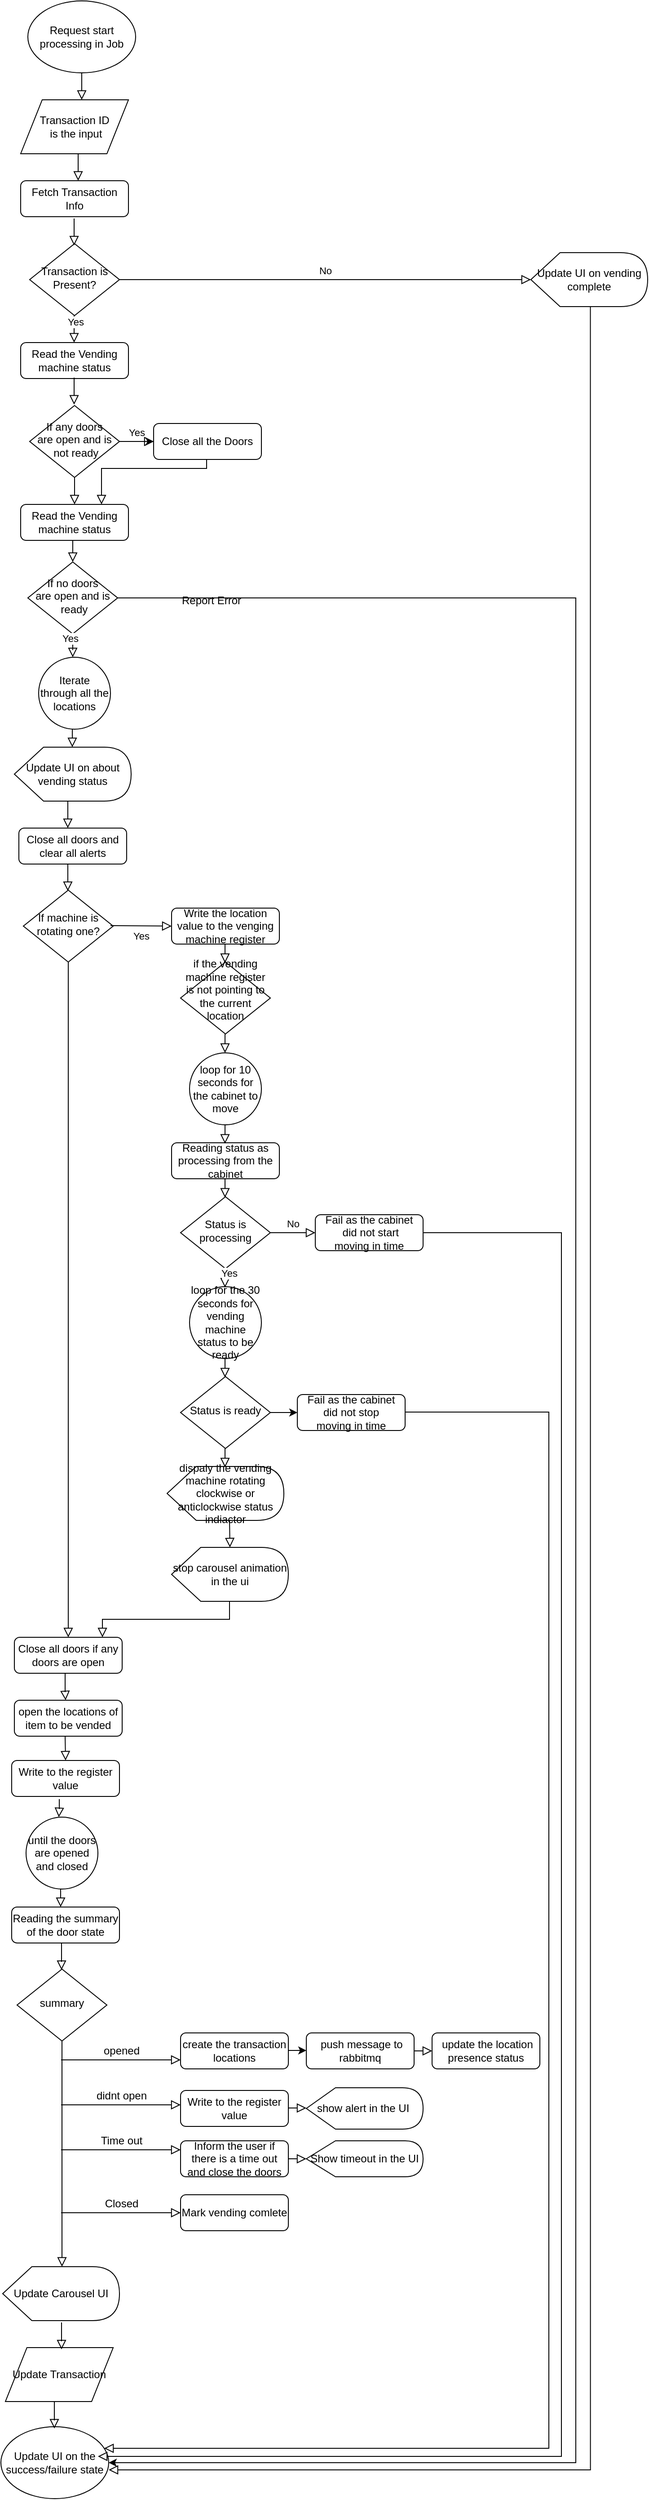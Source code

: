<mxfile version="13.0.8" type="github">
  <diagram id="C5RBs43oDa-KdzZeNtuy" name="Page-1">
    <mxGraphModel dx="1395" dy="787" grid="1" gridSize="10" guides="1" tooltips="1" connect="1" arrows="1" fold="1" page="1" pageScale="1" pageWidth="827" pageHeight="1169" math="0" shadow="0">
      <root>
        <mxCell id="WIyWlLk6GJQsqaUBKTNV-0" />
        <mxCell id="WIyWlLk6GJQsqaUBKTNV-1" parent="WIyWlLk6GJQsqaUBKTNV-0" />
        <mxCell id="WIyWlLk6GJQsqaUBKTNV-2" value="" style="rounded=0;html=1;jettySize=auto;orthogonalLoop=1;fontSize=11;endArrow=block;endFill=0;endSize=8;strokeWidth=1;shadow=0;labelBackgroundColor=none;edgeStyle=orthogonalEdgeStyle;exitX=0.5;exitY=1;exitDx=0;exitDy=0;" parent="WIyWlLk6GJQsqaUBKTNV-1" source="cNULXydj7wnu0Ac0nQnT-0" edge="1">
          <mxGeometry relative="1" as="geometry">
            <mxPoint x="390" y="130" as="targetPoint" />
          </mxGeometry>
        </mxCell>
        <mxCell id="WIyWlLk6GJQsqaUBKTNV-3" value="Fetch Transaction Info" style="rounded=1;whiteSpace=wrap;html=1;fontSize=12;glass=0;strokeWidth=1;shadow=0;" parent="WIyWlLk6GJQsqaUBKTNV-1" vertex="1">
          <mxGeometry x="322" y="220" width="120" height="40" as="geometry" />
        </mxCell>
        <mxCell id="WIyWlLk6GJQsqaUBKTNV-5" value="No" style="edgeStyle=orthogonalEdgeStyle;rounded=0;html=1;jettySize=auto;orthogonalLoop=1;fontSize=11;endArrow=block;endFill=0;endSize=8;strokeWidth=1;shadow=0;labelBackgroundColor=none;entryX=0;entryY=0.5;entryDx=0;entryDy=0;entryPerimeter=0;" parent="WIyWlLk6GJQsqaUBKTNV-1" source="WIyWlLk6GJQsqaUBKTNV-6" target="cNULXydj7wnu0Ac0nQnT-15" edge="1">
          <mxGeometry y="10" relative="1" as="geometry">
            <mxPoint as="offset" />
            <mxPoint x="520" y="330" as="targetPoint" />
          </mxGeometry>
        </mxCell>
        <mxCell id="WIyWlLk6GJQsqaUBKTNV-6" value="Transaction is Present?" style="rhombus;whiteSpace=wrap;html=1;shadow=0;fontFamily=Helvetica;fontSize=12;align=center;strokeWidth=1;spacing=6;spacingTop=-4;" parent="WIyWlLk6GJQsqaUBKTNV-1" vertex="1">
          <mxGeometry x="332" y="290" width="100" height="80" as="geometry" />
        </mxCell>
        <mxCell id="WIyWlLk6GJQsqaUBKTNV-12" value="Read the Vending machine status" style="rounded=1;whiteSpace=wrap;html=1;fontSize=12;glass=0;strokeWidth=1;shadow=0;" parent="WIyWlLk6GJQsqaUBKTNV-1" vertex="1">
          <mxGeometry x="322" y="400" width="120" height="40" as="geometry" />
        </mxCell>
        <mxCell id="cNULXydj7wnu0Ac0nQnT-0" value="Request start processing in Job" style="ellipse;whiteSpace=wrap;html=1;" vertex="1" parent="WIyWlLk6GJQsqaUBKTNV-1">
          <mxGeometry x="330" y="20" width="120" height="80" as="geometry" />
        </mxCell>
        <mxCell id="cNULXydj7wnu0Ac0nQnT-1" value="Transaction ID&lt;br&gt;&amp;nbsp;is the input" style="shape=parallelogram;perimeter=parallelogramPerimeter;whiteSpace=wrap;html=1;" vertex="1" parent="WIyWlLk6GJQsqaUBKTNV-1">
          <mxGeometry x="322" y="130" width="120" height="60" as="geometry" />
        </mxCell>
        <mxCell id="cNULXydj7wnu0Ac0nQnT-3" value="" style="rounded=0;html=1;jettySize=auto;orthogonalLoop=1;fontSize=11;endArrow=block;endFill=0;endSize=8;strokeWidth=1;shadow=0;labelBackgroundColor=none;edgeStyle=orthogonalEdgeStyle;exitX=0.5;exitY=1;exitDx=0;exitDy=0;" edge="1" parent="WIyWlLk6GJQsqaUBKTNV-1">
          <mxGeometry relative="1" as="geometry">
            <mxPoint x="376" y="190" as="sourcePoint" />
            <mxPoint x="386" y="220" as="targetPoint" />
            <Array as="points">
              <mxPoint x="386" y="190" />
            </Array>
          </mxGeometry>
        </mxCell>
        <mxCell id="cNULXydj7wnu0Ac0nQnT-11" value="" style="rounded=0;html=1;jettySize=auto;orthogonalLoop=1;fontSize=11;endArrow=block;endFill=0;endSize=8;strokeWidth=1;shadow=0;labelBackgroundColor=none;edgeStyle=orthogonalEdgeStyle;entryX=0.75;entryY=0;entryDx=0;entryDy=0;" edge="1" parent="WIyWlLk6GJQsqaUBKTNV-1" target="cNULXydj7wnu0Ac0nQnT-26">
          <mxGeometry x="0.333" y="20" relative="1" as="geometry">
            <mxPoint as="offset" />
            <mxPoint x="529" y="530" as="sourcePoint" />
            <mxPoint x="529.41" y="590" as="targetPoint" />
            <Array as="points">
              <mxPoint x="529" y="540" />
              <mxPoint x="412" y="540" />
            </Array>
          </mxGeometry>
        </mxCell>
        <mxCell id="cNULXydj7wnu0Ac0nQnT-13" value="" style="rounded=0;html=1;jettySize=auto;orthogonalLoop=1;fontSize=11;endArrow=block;endFill=0;endSize=8;strokeWidth=1;shadow=0;labelBackgroundColor=none;edgeStyle=orthogonalEdgeStyle;exitX=0.5;exitY=1;exitDx=0;exitDy=0;" edge="1" parent="WIyWlLk6GJQsqaUBKTNV-1">
          <mxGeometry relative="1" as="geometry">
            <mxPoint x="381.5" y="370" as="sourcePoint" />
            <mxPoint x="381.5" y="400" as="targetPoint" />
          </mxGeometry>
        </mxCell>
        <mxCell id="cNULXydj7wnu0Ac0nQnT-24" value="Yes" style="edgeLabel;html=1;align=center;verticalAlign=middle;resizable=0;points=[];" vertex="1" connectable="0" parent="cNULXydj7wnu0Ac0nQnT-13">
          <mxGeometry x="-0.533" y="1" relative="1" as="geometry">
            <mxPoint as="offset" />
          </mxGeometry>
        </mxCell>
        <mxCell id="cNULXydj7wnu0Ac0nQnT-14" value="" style="rounded=0;html=1;jettySize=auto;orthogonalLoop=1;fontSize=11;endArrow=block;endFill=0;endSize=8;strokeWidth=1;shadow=0;labelBackgroundColor=none;edgeStyle=orthogonalEdgeStyle;exitX=0.5;exitY=1;exitDx=0;exitDy=0;" edge="1" parent="WIyWlLk6GJQsqaUBKTNV-1">
          <mxGeometry relative="1" as="geometry">
            <mxPoint x="381.5" y="262" as="sourcePoint" />
            <mxPoint x="381.5" y="292" as="targetPoint" />
          </mxGeometry>
        </mxCell>
        <mxCell id="cNULXydj7wnu0Ac0nQnT-15" value="Update UI on vending complete" style="shape=display;whiteSpace=wrap;html=1;" vertex="1" parent="WIyWlLk6GJQsqaUBKTNV-1">
          <mxGeometry x="890" y="300" width="130" height="60" as="geometry" />
        </mxCell>
        <mxCell id="cNULXydj7wnu0Ac0nQnT-19" value="" style="rounded=0;html=1;jettySize=auto;orthogonalLoop=1;fontSize=11;endArrow=block;endFill=0;endSize=8;strokeWidth=1;shadow=0;labelBackgroundColor=none;edgeStyle=orthogonalEdgeStyle;exitX=0.5;exitY=1;exitDx=0;exitDy=0;" edge="1" parent="WIyWlLk6GJQsqaUBKTNV-1">
          <mxGeometry relative="1" as="geometry">
            <mxPoint x="381.5" y="439" as="sourcePoint" />
            <mxPoint x="381.5" y="469" as="targetPoint" />
          </mxGeometry>
        </mxCell>
        <mxCell id="cNULXydj7wnu0Ac0nQnT-143" value="" style="edgeStyle=orthogonalEdgeStyle;rounded=0;orthogonalLoop=1;jettySize=auto;html=1;" edge="1" parent="WIyWlLk6GJQsqaUBKTNV-1" source="cNULXydj7wnu0Ac0nQnT-20" target="cNULXydj7wnu0Ac0nQnT-21">
          <mxGeometry relative="1" as="geometry" />
        </mxCell>
        <mxCell id="cNULXydj7wnu0Ac0nQnT-20" value="If any doors &lt;br&gt;are open and is&lt;br&gt;&amp;nbsp;not ready" style="rhombus;whiteSpace=wrap;html=1;shadow=0;fontFamily=Helvetica;fontSize=12;align=center;strokeWidth=1;spacing=6;spacingTop=-4;" vertex="1" parent="WIyWlLk6GJQsqaUBKTNV-1">
          <mxGeometry x="332" y="470" width="100" height="80" as="geometry" />
        </mxCell>
        <mxCell id="cNULXydj7wnu0Ac0nQnT-21" value="Close all the Doors" style="rounded=1;whiteSpace=wrap;html=1;fontSize=12;glass=0;strokeWidth=1;shadow=0;" vertex="1" parent="WIyWlLk6GJQsqaUBKTNV-1">
          <mxGeometry x="470" y="490" width="120" height="40" as="geometry" />
        </mxCell>
        <mxCell id="cNULXydj7wnu0Ac0nQnT-25" value="Yes" style="edgeStyle=orthogonalEdgeStyle;rounded=0;html=1;jettySize=auto;orthogonalLoop=1;fontSize=11;endArrow=block;endFill=0;endSize=8;strokeWidth=1;shadow=0;labelBackgroundColor=none;entryX=0;entryY=0.5;entryDx=0;entryDy=0;exitX=1;exitY=0.5;exitDx=0;exitDy=0;" edge="1" parent="WIyWlLk6GJQsqaUBKTNV-1" source="cNULXydj7wnu0Ac0nQnT-20" target="cNULXydj7wnu0Ac0nQnT-21">
          <mxGeometry y="10" relative="1" as="geometry">
            <mxPoint as="offset" />
            <mxPoint x="442" y="340" as="sourcePoint" />
            <mxPoint x="680" y="340" as="targetPoint" />
          </mxGeometry>
        </mxCell>
        <mxCell id="cNULXydj7wnu0Ac0nQnT-26" value="Read the Vending machine status" style="rounded=1;whiteSpace=wrap;html=1;fontSize=12;glass=0;strokeWidth=1;shadow=0;" vertex="1" parent="WIyWlLk6GJQsqaUBKTNV-1">
          <mxGeometry x="322" y="580" width="120" height="40" as="geometry" />
        </mxCell>
        <mxCell id="cNULXydj7wnu0Ac0nQnT-29" value="" style="rounded=0;html=1;jettySize=auto;orthogonalLoop=1;fontSize=11;endArrow=block;endFill=0;endSize=8;strokeWidth=1;shadow=0;labelBackgroundColor=none;edgeStyle=orthogonalEdgeStyle;exitX=0.5;exitY=1;exitDx=0;exitDy=0;entryX=0.5;entryY=0;entryDx=0;entryDy=0;" edge="1" parent="WIyWlLk6GJQsqaUBKTNV-1" source="cNULXydj7wnu0Ac0nQnT-20" target="cNULXydj7wnu0Ac0nQnT-26">
          <mxGeometry relative="1" as="geometry">
            <mxPoint x="391.5" y="451" as="sourcePoint" />
            <mxPoint x="391.5" y="481" as="targetPoint" />
          </mxGeometry>
        </mxCell>
        <mxCell id="cNULXydj7wnu0Ac0nQnT-30" value="If no doors &lt;br&gt;are open and is&lt;br&gt;&amp;nbsp;ready" style="rhombus;whiteSpace=wrap;html=1;shadow=0;fontFamily=Helvetica;fontSize=12;align=center;strokeWidth=1;spacing=6;spacingTop=-4;" vertex="1" parent="WIyWlLk6GJQsqaUBKTNV-1">
          <mxGeometry x="330" y="644" width="100" height="80" as="geometry" />
        </mxCell>
        <mxCell id="cNULXydj7wnu0Ac0nQnT-31" value="" style="rounded=0;html=1;jettySize=auto;orthogonalLoop=1;fontSize=11;endArrow=block;endFill=0;endSize=8;strokeWidth=1;shadow=0;labelBackgroundColor=none;edgeStyle=orthogonalEdgeStyle;exitX=0.5;exitY=1;exitDx=0;exitDy=0;entryX=0.5;entryY=0;entryDx=0;entryDy=0;" edge="1" parent="WIyWlLk6GJQsqaUBKTNV-1" source="cNULXydj7wnu0Ac0nQnT-26" target="cNULXydj7wnu0Ac0nQnT-30">
          <mxGeometry relative="1" as="geometry">
            <mxPoint x="392" y="560" as="sourcePoint" />
            <mxPoint x="392" y="590" as="targetPoint" />
          </mxGeometry>
        </mxCell>
        <mxCell id="cNULXydj7wnu0Ac0nQnT-33" value="Iterate through all the locations" style="ellipse;whiteSpace=wrap;html=1;aspect=fixed;" vertex="1" parent="WIyWlLk6GJQsqaUBKTNV-1">
          <mxGeometry x="342" y="750" width="80" height="80" as="geometry" />
        </mxCell>
        <mxCell id="cNULXydj7wnu0Ac0nQnT-34" value="Close all doors and clear all alerts" style="rounded=1;whiteSpace=wrap;html=1;fontSize=12;glass=0;strokeWidth=1;shadow=0;" vertex="1" parent="WIyWlLk6GJQsqaUBKTNV-1">
          <mxGeometry x="320" y="940" width="120" height="40" as="geometry" />
        </mxCell>
        <mxCell id="cNULXydj7wnu0Ac0nQnT-35" value="Update UI on about vending status" style="shape=display;whiteSpace=wrap;html=1;" vertex="1" parent="WIyWlLk6GJQsqaUBKTNV-1">
          <mxGeometry x="315" y="850" width="130" height="60" as="geometry" />
        </mxCell>
        <mxCell id="cNULXydj7wnu0Ac0nQnT-38" value="If machine is rotating one?" style="rhombus;whiteSpace=wrap;html=1;shadow=0;fontFamily=Helvetica;fontSize=12;align=center;strokeWidth=1;spacing=6;spacingTop=-4;" vertex="1" parent="WIyWlLk6GJQsqaUBKTNV-1">
          <mxGeometry x="325" y="1009" width="100" height="80" as="geometry" />
        </mxCell>
        <mxCell id="cNULXydj7wnu0Ac0nQnT-42" value="Write the location value to the venging machine register" style="rounded=1;whiteSpace=wrap;html=1;fontSize=12;glass=0;strokeWidth=1;shadow=0;" vertex="1" parent="WIyWlLk6GJQsqaUBKTNV-1">
          <mxGeometry x="490" y="1029" width="120" height="40" as="geometry" />
        </mxCell>
        <mxCell id="cNULXydj7wnu0Ac0nQnT-43" value="&lt;div&gt;if the vending machine register is not pointing to the current location&lt;/div&gt;&lt;div&gt;&lt;br&gt;&lt;/div&gt;" style="rhombus;whiteSpace=wrap;html=1;shadow=0;fontFamily=Helvetica;fontSize=12;align=center;strokeWidth=1;spacing=6;spacingTop=-4;" vertex="1" parent="WIyWlLk6GJQsqaUBKTNV-1">
          <mxGeometry x="500" y="1089" width="100" height="80" as="geometry" />
        </mxCell>
        <mxCell id="cNULXydj7wnu0Ac0nQnT-44" value="Reading status as processing from the cabinet" style="rounded=1;whiteSpace=wrap;html=1;fontSize=12;glass=0;strokeWidth=1;shadow=0;" vertex="1" parent="WIyWlLk6GJQsqaUBKTNV-1">
          <mxGeometry x="490" y="1290" width="120" height="40" as="geometry" />
        </mxCell>
        <mxCell id="cNULXydj7wnu0Ac0nQnT-45" value="loop for 10 seconds for the cabinet to move" style="ellipse;whiteSpace=wrap;html=1;aspect=fixed;" vertex="1" parent="WIyWlLk6GJQsqaUBKTNV-1">
          <mxGeometry x="510" y="1190" width="80" height="80" as="geometry" />
        </mxCell>
        <mxCell id="cNULXydj7wnu0Ac0nQnT-46" value="&lt;div&gt;Status is processing&lt;/div&gt;" style="rhombus;whiteSpace=wrap;html=1;shadow=0;fontFamily=Helvetica;fontSize=12;align=center;strokeWidth=1;spacing=6;spacingTop=-4;" vertex="1" parent="WIyWlLk6GJQsqaUBKTNV-1">
          <mxGeometry x="500" y="1350" width="100" height="80" as="geometry" />
        </mxCell>
        <mxCell id="cNULXydj7wnu0Ac0nQnT-47" value="Close all doors if any doors are open" style="rounded=1;whiteSpace=wrap;html=1;fontSize=12;glass=0;strokeWidth=1;shadow=0;" vertex="1" parent="WIyWlLk6GJQsqaUBKTNV-1">
          <mxGeometry x="315" y="1840" width="120" height="40" as="geometry" />
        </mxCell>
        <mxCell id="cNULXydj7wnu0Ac0nQnT-50" value="loop for the 30 seconds for vending machine status to be ready" style="ellipse;whiteSpace=wrap;html=1;aspect=fixed;" vertex="1" parent="WIyWlLk6GJQsqaUBKTNV-1">
          <mxGeometry x="510" y="1450" width="80" height="80" as="geometry" />
        </mxCell>
        <mxCell id="cNULXydj7wnu0Ac0nQnT-126" value="" style="edgeStyle=orthogonalEdgeStyle;rounded=0;orthogonalLoop=1;jettySize=auto;html=1;" edge="1" parent="WIyWlLk6GJQsqaUBKTNV-1" source="cNULXydj7wnu0Ac0nQnT-51" target="cNULXydj7wnu0Ac0nQnT-53">
          <mxGeometry relative="1" as="geometry" />
        </mxCell>
        <mxCell id="cNULXydj7wnu0Ac0nQnT-51" value="&lt;div&gt;Status is ready&lt;/div&gt;" style="rhombus;whiteSpace=wrap;html=1;shadow=0;fontFamily=Helvetica;fontSize=12;align=center;strokeWidth=1;spacing=6;spacingTop=-4;" vertex="1" parent="WIyWlLk6GJQsqaUBKTNV-1">
          <mxGeometry x="500" y="1550" width="100" height="80" as="geometry" />
        </mxCell>
        <mxCell id="cNULXydj7wnu0Ac0nQnT-52" value="dispaly the vending machine rotating clockwise or anticlockwise status indiactor" style="shape=display;whiteSpace=wrap;html=1;" vertex="1" parent="WIyWlLk6GJQsqaUBKTNV-1">
          <mxGeometry x="485" y="1650" width="130" height="60" as="geometry" />
        </mxCell>
        <mxCell id="cNULXydj7wnu0Ac0nQnT-53" value="Fail as the cabinet &lt;br&gt;did not stop &lt;br&gt;moving in time" style="rounded=1;whiteSpace=wrap;html=1;fontSize=12;glass=0;strokeWidth=1;shadow=0;" vertex="1" parent="WIyWlLk6GJQsqaUBKTNV-1">
          <mxGeometry x="630" y="1570" width="120" height="40" as="geometry" />
        </mxCell>
        <mxCell id="cNULXydj7wnu0Ac0nQnT-55" value="Fail as the cabinet&lt;br&gt;&amp;nbsp;did not start &lt;br&gt;moving in time" style="rounded=1;whiteSpace=wrap;html=1;fontSize=12;glass=0;strokeWidth=1;shadow=0;" vertex="1" parent="WIyWlLk6GJQsqaUBKTNV-1">
          <mxGeometry x="650" y="1370" width="120" height="40" as="geometry" />
        </mxCell>
        <mxCell id="cNULXydj7wnu0Ac0nQnT-56" value="stop carousel animation in the ui" style="shape=display;whiteSpace=wrap;html=1;" vertex="1" parent="WIyWlLk6GJQsqaUBKTNV-1">
          <mxGeometry x="490" y="1740" width="130" height="60" as="geometry" />
        </mxCell>
        <mxCell id="cNULXydj7wnu0Ac0nQnT-57" value="&lt;div&gt;open the locations of item to be vended&lt;/div&gt;" style="rounded=1;whiteSpace=wrap;html=1;fontSize=12;glass=0;strokeWidth=1;shadow=0;" vertex="1" parent="WIyWlLk6GJQsqaUBKTNV-1">
          <mxGeometry x="315" y="1910" width="120" height="40" as="geometry" />
        </mxCell>
        <mxCell id="cNULXydj7wnu0Ac0nQnT-58" value="Write to the register value" style="rounded=1;whiteSpace=wrap;html=1;fontSize=12;glass=0;strokeWidth=1;shadow=0;" vertex="1" parent="WIyWlLk6GJQsqaUBKTNV-1">
          <mxGeometry x="312" y="1977" width="120" height="40" as="geometry" />
        </mxCell>
        <mxCell id="cNULXydj7wnu0Ac0nQnT-59" value="until the doors are opened and closed" style="ellipse;whiteSpace=wrap;html=1;aspect=fixed;" vertex="1" parent="WIyWlLk6GJQsqaUBKTNV-1">
          <mxGeometry x="328" y="2040" width="80" height="80" as="geometry" />
        </mxCell>
        <mxCell id="cNULXydj7wnu0Ac0nQnT-60" value="Reading the summary of the door state" style="rounded=1;whiteSpace=wrap;html=1;fontSize=12;glass=0;strokeWidth=1;shadow=0;" vertex="1" parent="WIyWlLk6GJQsqaUBKTNV-1">
          <mxGeometry x="312" y="2140" width="120" height="40" as="geometry" />
        </mxCell>
        <mxCell id="cNULXydj7wnu0Ac0nQnT-61" value="&lt;div&gt;create the transaction locations&lt;/div&gt;" style="rounded=1;whiteSpace=wrap;html=1;fontSize=12;glass=0;strokeWidth=1;shadow=0;" vertex="1" parent="WIyWlLk6GJQsqaUBKTNV-1">
          <mxGeometry x="500" y="2280" width="120" height="40" as="geometry" />
        </mxCell>
        <mxCell id="cNULXydj7wnu0Ac0nQnT-63" value="Update Carousel UI" style="shape=display;whiteSpace=wrap;html=1;" vertex="1" parent="WIyWlLk6GJQsqaUBKTNV-1">
          <mxGeometry x="302" y="2540" width="130" height="60" as="geometry" />
        </mxCell>
        <mxCell id="cNULXydj7wnu0Ac0nQnT-64" value="Update Transaction" style="shape=parallelogram;perimeter=parallelogramPerimeter;whiteSpace=wrap;html=1;" vertex="1" parent="WIyWlLk6GJQsqaUBKTNV-1">
          <mxGeometry x="305" y="2630" width="120" height="60" as="geometry" />
        </mxCell>
        <mxCell id="cNULXydj7wnu0Ac0nQnT-66" value="Update UI on the success/failure state" style="ellipse;whiteSpace=wrap;html=1;" vertex="1" parent="WIyWlLk6GJQsqaUBKTNV-1">
          <mxGeometry x="300" y="2718" width="120" height="80" as="geometry" />
        </mxCell>
        <mxCell id="cNULXydj7wnu0Ac0nQnT-67" value="&lt;div&gt;&amp;nbsp;push message to rabbitmq&lt;/div&gt;" style="rounded=1;whiteSpace=wrap;html=1;fontSize=12;glass=0;strokeWidth=1;shadow=0;" vertex="1" parent="WIyWlLk6GJQsqaUBKTNV-1">
          <mxGeometry x="640" y="2280" width="120" height="40" as="geometry" />
        </mxCell>
        <mxCell id="cNULXydj7wnu0Ac0nQnT-68" value="&lt;div&gt;summary&lt;/div&gt;" style="rhombus;whiteSpace=wrap;html=1;shadow=0;fontFamily=Helvetica;fontSize=12;align=center;strokeWidth=1;spacing=6;spacingTop=-4;" vertex="1" parent="WIyWlLk6GJQsqaUBKTNV-1">
          <mxGeometry x="318" y="2209" width="100" height="80" as="geometry" />
        </mxCell>
        <mxCell id="cNULXydj7wnu0Ac0nQnT-74" value="" style="rounded=0;html=1;jettySize=auto;orthogonalLoop=1;fontSize=11;endArrow=block;endFill=0;endSize=8;strokeWidth=1;shadow=0;labelBackgroundColor=none;edgeStyle=orthogonalEdgeStyle;exitX=0.5;exitY=1;exitDx=0;exitDy=0;entryX=0.375;entryY=0;entryDx=0;entryDy=0;entryPerimeter=0;" edge="1" parent="WIyWlLk6GJQsqaUBKTNV-1" source="cNULXydj7wnu0Ac0nQnT-68">
          <mxGeometry relative="1" as="geometry">
            <mxPoint x="367.5" y="2297" as="sourcePoint" />
            <mxPoint x="368" y="2540" as="targetPoint" />
          </mxGeometry>
        </mxCell>
        <mxCell id="cNULXydj7wnu0Ac0nQnT-75" value="&lt;span style=&quot;font-size: 12px&quot;&gt;opened&lt;/span&gt;" style="edgeStyle=orthogonalEdgeStyle;rounded=0;html=1;jettySize=auto;orthogonalLoop=1;fontSize=11;endArrow=block;endFill=0;endSize=8;strokeWidth=1;shadow=0;labelBackgroundColor=none;" edge="1" parent="WIyWlLk6GJQsqaUBKTNV-1">
          <mxGeometry y="10" relative="1" as="geometry">
            <mxPoint as="offset" />
            <mxPoint x="367" y="2310" as="sourcePoint" />
            <mxPoint x="500" y="2310" as="targetPoint" />
          </mxGeometry>
        </mxCell>
        <mxCell id="cNULXydj7wnu0Ac0nQnT-78" value="&amp;nbsp;update the location presence status" style="rounded=1;whiteSpace=wrap;html=1;fontSize=12;glass=0;strokeWidth=1;shadow=0;" vertex="1" parent="WIyWlLk6GJQsqaUBKTNV-1">
          <mxGeometry x="780" y="2280" width="120" height="40" as="geometry" />
        </mxCell>
        <mxCell id="cNULXydj7wnu0Ac0nQnT-79" value="&lt;span style=&quot;font-size: 12px&quot;&gt;didnt open&lt;/span&gt;" style="edgeStyle=orthogonalEdgeStyle;rounded=0;html=1;jettySize=auto;orthogonalLoop=1;fontSize=11;endArrow=block;endFill=0;endSize=8;strokeWidth=1;shadow=0;labelBackgroundColor=none;" edge="1" parent="WIyWlLk6GJQsqaUBKTNV-1">
          <mxGeometry y="10" relative="1" as="geometry">
            <mxPoint as="offset" />
            <mxPoint x="367" y="2360" as="sourcePoint" />
            <mxPoint x="500" y="2360" as="targetPoint" />
          </mxGeometry>
        </mxCell>
        <mxCell id="cNULXydj7wnu0Ac0nQnT-80" value="&lt;div&gt;Write to the register value&lt;/div&gt;" style="rounded=1;whiteSpace=wrap;html=1;fontSize=12;glass=0;strokeWidth=1;shadow=0;" vertex="1" parent="WIyWlLk6GJQsqaUBKTNV-1">
          <mxGeometry x="500" y="2344" width="120" height="40" as="geometry" />
        </mxCell>
        <mxCell id="cNULXydj7wnu0Ac0nQnT-81" value="show alert in the UI&amp;nbsp;" style="shape=display;whiteSpace=wrap;html=1;" vertex="1" parent="WIyWlLk6GJQsqaUBKTNV-1">
          <mxGeometry x="640" y="2341" width="130" height="46" as="geometry" />
        </mxCell>
        <mxCell id="cNULXydj7wnu0Ac0nQnT-82" value="&lt;span style=&quot;font-size: 12px&quot;&gt;Time out&lt;/span&gt;" style="edgeStyle=orthogonalEdgeStyle;rounded=0;html=1;jettySize=auto;orthogonalLoop=1;fontSize=11;endArrow=block;endFill=0;endSize=8;strokeWidth=1;shadow=0;labelBackgroundColor=none;" edge="1" parent="WIyWlLk6GJQsqaUBKTNV-1">
          <mxGeometry y="10" relative="1" as="geometry">
            <mxPoint as="offset" />
            <mxPoint x="367" y="2410" as="sourcePoint" />
            <mxPoint x="500" y="2410" as="targetPoint" />
          </mxGeometry>
        </mxCell>
        <mxCell id="cNULXydj7wnu0Ac0nQnT-83" value="&lt;div&gt;&lt;div&gt;Inform the user if there is a time out and close the doors&lt;/div&gt;&lt;/div&gt;" style="rounded=1;whiteSpace=wrap;html=1;fontSize=12;glass=0;strokeWidth=1;shadow=0;" vertex="1" parent="WIyWlLk6GJQsqaUBKTNV-1">
          <mxGeometry x="500" y="2400" width="120" height="40" as="geometry" />
        </mxCell>
        <mxCell id="cNULXydj7wnu0Ac0nQnT-84" value="&lt;div&gt;&lt;div&gt;Mark vending comlete&lt;/div&gt;&lt;/div&gt;" style="rounded=1;whiteSpace=wrap;html=1;fontSize=12;glass=0;strokeWidth=1;shadow=0;" vertex="1" parent="WIyWlLk6GJQsqaUBKTNV-1">
          <mxGeometry x="500" y="2460" width="120" height="40" as="geometry" />
        </mxCell>
        <mxCell id="cNULXydj7wnu0Ac0nQnT-85" value="&lt;span style=&quot;font-size: 12px&quot;&gt;Closed&lt;/span&gt;" style="edgeStyle=orthogonalEdgeStyle;rounded=0;html=1;jettySize=auto;orthogonalLoop=1;fontSize=11;endArrow=block;endFill=0;endSize=8;strokeWidth=1;shadow=0;labelBackgroundColor=none;" edge="1" parent="WIyWlLk6GJQsqaUBKTNV-1">
          <mxGeometry y="10" relative="1" as="geometry">
            <mxPoint as="offset" />
            <mxPoint x="367" y="2480" as="sourcePoint" />
            <mxPoint x="500" y="2480" as="targetPoint" />
          </mxGeometry>
        </mxCell>
        <mxCell id="cNULXydj7wnu0Ac0nQnT-86" value="Show timeout in the UI" style="shape=display;whiteSpace=wrap;html=1;" vertex="1" parent="WIyWlLk6GJQsqaUBKTNV-1">
          <mxGeometry x="640" y="2400" width="130" height="40" as="geometry" />
        </mxCell>
        <mxCell id="cNULXydj7wnu0Ac0nQnT-93" value="" style="rounded=0;html=1;jettySize=auto;orthogonalLoop=1;fontSize=11;endArrow=block;endFill=0;endSize=8;strokeWidth=1;shadow=0;labelBackgroundColor=none;edgeStyle=orthogonalEdgeStyle;exitX=0.5;exitY=1;exitDx=0;exitDy=0;" edge="1" parent="WIyWlLk6GJQsqaUBKTNV-1">
          <mxGeometry relative="1" as="geometry">
            <mxPoint x="549.5" y="1169" as="sourcePoint" />
            <mxPoint x="550" y="1190" as="targetPoint" />
            <Array as="points">
              <mxPoint x="550" y="1190" />
              <mxPoint x="550" y="1190" />
            </Array>
          </mxGeometry>
        </mxCell>
        <mxCell id="cNULXydj7wnu0Ac0nQnT-94" value="" style="rounded=0;html=1;jettySize=auto;orthogonalLoop=1;fontSize=11;endArrow=block;endFill=0;endSize=8;strokeWidth=1;shadow=0;labelBackgroundColor=none;edgeStyle=orthogonalEdgeStyle;exitX=0.5;exitY=1;exitDx=0;exitDy=0;" edge="1" parent="WIyWlLk6GJQsqaUBKTNV-1" source="cNULXydj7wnu0Ac0nQnT-30">
          <mxGeometry relative="1" as="geometry">
            <mxPoint x="379.5" y="730" as="sourcePoint" />
            <mxPoint x="380" y="750" as="targetPoint" />
            <Array as="points">
              <mxPoint x="380" y="742" />
            </Array>
          </mxGeometry>
        </mxCell>
        <mxCell id="cNULXydj7wnu0Ac0nQnT-146" value="Yes" style="edgeLabel;html=1;align=center;verticalAlign=middle;resizable=0;points=[];" vertex="1" connectable="0" parent="cNULXydj7wnu0Ac0nQnT-94">
          <mxGeometry x="0.38" y="-14" relative="1" as="geometry">
            <mxPoint x="11" y="-13" as="offset" />
          </mxGeometry>
        </mxCell>
        <mxCell id="cNULXydj7wnu0Ac0nQnT-95" value="" style="rounded=0;html=1;jettySize=auto;orthogonalLoop=1;fontSize=11;endArrow=block;endFill=0;endSize=8;strokeWidth=1;shadow=0;labelBackgroundColor=none;edgeStyle=orthogonalEdgeStyle;exitX=0.5;exitY=1;exitDx=0;exitDy=0;" edge="1" parent="WIyWlLk6GJQsqaUBKTNV-1">
          <mxGeometry relative="1" as="geometry">
            <mxPoint x="379.5" y="830" as="sourcePoint" />
            <mxPoint x="380" y="850" as="targetPoint" />
            <Array as="points">
              <mxPoint x="380" y="850" />
              <mxPoint x="380" y="850" />
            </Array>
          </mxGeometry>
        </mxCell>
        <mxCell id="cNULXydj7wnu0Ac0nQnT-96" value="" style="rounded=0;html=1;jettySize=auto;orthogonalLoop=1;fontSize=11;endArrow=block;endFill=0;endSize=8;strokeWidth=1;shadow=0;labelBackgroundColor=none;edgeStyle=orthogonalEdgeStyle;exitX=0.5;exitY=1;exitDx=0;exitDy=0;entryX=0.5;entryY=0;entryDx=0;entryDy=0;" edge="1" parent="WIyWlLk6GJQsqaUBKTNV-1">
          <mxGeometry relative="1" as="geometry">
            <mxPoint x="374.5" y="910" as="sourcePoint" />
            <mxPoint x="374.5" y="940" as="targetPoint" />
          </mxGeometry>
        </mxCell>
        <mxCell id="cNULXydj7wnu0Ac0nQnT-97" value="" style="rounded=0;html=1;jettySize=auto;orthogonalLoop=1;fontSize=11;endArrow=block;endFill=0;endSize=8;strokeWidth=1;shadow=0;labelBackgroundColor=none;edgeStyle=orthogonalEdgeStyle;exitX=0.5;exitY=1;exitDx=0;exitDy=0;entryX=0.5;entryY=0;entryDx=0;entryDy=0;" edge="1" parent="WIyWlLk6GJQsqaUBKTNV-1">
          <mxGeometry relative="1" as="geometry">
            <mxPoint x="374.5" y="980" as="sourcePoint" />
            <mxPoint x="374.5" y="1010" as="targetPoint" />
          </mxGeometry>
        </mxCell>
        <mxCell id="cNULXydj7wnu0Ac0nQnT-98" value="" style="rounded=0;html=1;jettySize=auto;orthogonalLoop=1;fontSize=11;endArrow=block;endFill=0;endSize=8;strokeWidth=1;shadow=0;labelBackgroundColor=none;edgeStyle=orthogonalEdgeStyle;exitX=0.5;exitY=1;exitDx=0;exitDy=0;entryX=0.5;entryY=0;entryDx=0;entryDy=0;" edge="1" parent="WIyWlLk6GJQsqaUBKTNV-1" source="cNULXydj7wnu0Ac0nQnT-38" target="cNULXydj7wnu0Ac0nQnT-47">
          <mxGeometry relative="1" as="geometry">
            <mxPoint x="413" y="1670" as="sourcePoint" />
            <mxPoint x="413" y="1700" as="targetPoint" />
            <Array as="points">
              <mxPoint x="375" y="1820" />
            </Array>
          </mxGeometry>
        </mxCell>
        <mxCell id="cNULXydj7wnu0Ac0nQnT-99" value="Yes" style="edgeStyle=orthogonalEdgeStyle;rounded=0;html=1;jettySize=auto;orthogonalLoop=1;fontSize=11;endArrow=block;endFill=0;endSize=8;strokeWidth=1;shadow=0;labelBackgroundColor=none;entryX=0;entryY=0.5;entryDx=0;entryDy=0;exitX=1;exitY=0.5;exitDx=0;exitDy=0;" edge="1" parent="WIyWlLk6GJQsqaUBKTNV-1" target="cNULXydj7wnu0Ac0nQnT-42">
          <mxGeometry x="0.007" y="-11" relative="1" as="geometry">
            <mxPoint as="offset" />
            <mxPoint x="422" y="1048.5" as="sourcePoint" />
            <mxPoint x="460" y="1048.5" as="targetPoint" />
          </mxGeometry>
        </mxCell>
        <mxCell id="cNULXydj7wnu0Ac0nQnT-101" value="" style="rounded=0;html=1;jettySize=auto;orthogonalLoop=1;fontSize=11;endArrow=block;endFill=0;endSize=8;strokeWidth=1;shadow=0;labelBackgroundColor=none;edgeStyle=orthogonalEdgeStyle;exitX=0.5;exitY=1;exitDx=0;exitDy=0;" edge="1" parent="WIyWlLk6GJQsqaUBKTNV-1">
          <mxGeometry relative="1" as="geometry">
            <mxPoint x="549.5" y="1069" as="sourcePoint" />
            <mxPoint x="549.5" y="1090" as="targetPoint" />
            <Array as="points">
              <mxPoint x="549.5" y="1090" />
              <mxPoint x="549.5" y="1090" />
            </Array>
          </mxGeometry>
        </mxCell>
        <mxCell id="cNULXydj7wnu0Ac0nQnT-103" value="" style="rounded=0;html=1;jettySize=auto;orthogonalLoop=1;fontSize=11;endArrow=block;endFill=0;endSize=8;strokeWidth=1;shadow=0;labelBackgroundColor=none;edgeStyle=orthogonalEdgeStyle;exitX=0.5;exitY=1;exitDx=0;exitDy=0;" edge="1" parent="WIyWlLk6GJQsqaUBKTNV-1">
          <mxGeometry relative="1" as="geometry">
            <mxPoint x="549.5" y="1270" as="sourcePoint" />
            <mxPoint x="549.5" y="1291" as="targetPoint" />
            <Array as="points">
              <mxPoint x="549.5" y="1291" />
              <mxPoint x="549.5" y="1291" />
            </Array>
          </mxGeometry>
        </mxCell>
        <mxCell id="cNULXydj7wnu0Ac0nQnT-104" value="" style="rounded=0;html=1;jettySize=auto;orthogonalLoop=1;fontSize=11;endArrow=block;endFill=0;endSize=8;strokeWidth=1;shadow=0;labelBackgroundColor=none;edgeStyle=orthogonalEdgeStyle;exitX=0.5;exitY=1;exitDx=0;exitDy=0;" edge="1" parent="WIyWlLk6GJQsqaUBKTNV-1">
          <mxGeometry relative="1" as="geometry">
            <mxPoint x="549.5" y="1330" as="sourcePoint" />
            <mxPoint x="549.5" y="1351" as="targetPoint" />
            <Array as="points">
              <mxPoint x="549.5" y="1351" />
              <mxPoint x="549.5" y="1351" />
            </Array>
          </mxGeometry>
        </mxCell>
        <mxCell id="cNULXydj7wnu0Ac0nQnT-105" value="" style="rounded=0;html=1;jettySize=auto;orthogonalLoop=1;fontSize=11;endArrow=block;endFill=0;endSize=8;strokeWidth=1;shadow=0;labelBackgroundColor=none;edgeStyle=orthogonalEdgeStyle;exitX=0.5;exitY=1;exitDx=0;exitDy=0;" edge="1" parent="WIyWlLk6GJQsqaUBKTNV-1">
          <mxGeometry relative="1" as="geometry">
            <mxPoint x="549.5" y="1430" as="sourcePoint" />
            <mxPoint x="549.5" y="1451" as="targetPoint" />
            <Array as="points">
              <mxPoint x="549.5" y="1451" />
              <mxPoint x="549.5" y="1451" />
            </Array>
          </mxGeometry>
        </mxCell>
        <mxCell id="cNULXydj7wnu0Ac0nQnT-107" value="Yes" style="edgeLabel;html=1;align=center;verticalAlign=middle;resizable=0;points=[];" vertex="1" connectable="0" parent="cNULXydj7wnu0Ac0nQnT-105">
          <mxGeometry x="-0.524" y="4" relative="1" as="geometry">
            <mxPoint as="offset" />
          </mxGeometry>
        </mxCell>
        <mxCell id="cNULXydj7wnu0Ac0nQnT-112" value="No" style="edgeStyle=orthogonalEdgeStyle;rounded=0;html=1;jettySize=auto;orthogonalLoop=1;fontSize=11;endArrow=block;endFill=0;endSize=8;strokeWidth=1;shadow=0;labelBackgroundColor=none;entryX=0;entryY=0.5;entryDx=0;entryDy=0;exitX=1;exitY=0.5;exitDx=0;exitDy=0;" edge="1" parent="WIyWlLk6GJQsqaUBKTNV-1" source="cNULXydj7wnu0Ac0nQnT-46" target="cNULXydj7wnu0Ac0nQnT-55">
          <mxGeometry y="10" relative="1" as="geometry">
            <mxPoint as="offset" />
            <mxPoint x="420" y="1389.5" as="sourcePoint" />
            <mxPoint x="658" y="1389.5" as="targetPoint" />
          </mxGeometry>
        </mxCell>
        <mxCell id="cNULXydj7wnu0Ac0nQnT-113" value="" style="rounded=0;html=1;jettySize=auto;orthogonalLoop=1;fontSize=11;endArrow=block;endFill=0;endSize=8;strokeWidth=1;shadow=0;labelBackgroundColor=none;edgeStyle=orthogonalEdgeStyle;exitX=0.5;exitY=1;exitDx=0;exitDy=0;" edge="1" parent="WIyWlLk6GJQsqaUBKTNV-1">
          <mxGeometry relative="1" as="geometry">
            <mxPoint x="549.5" y="1530" as="sourcePoint" />
            <mxPoint x="549.5" y="1551" as="targetPoint" />
            <Array as="points">
              <mxPoint x="549.5" y="1551" />
              <mxPoint x="549.5" y="1551" />
            </Array>
          </mxGeometry>
        </mxCell>
        <mxCell id="cNULXydj7wnu0Ac0nQnT-115" value="" style="rounded=0;html=1;jettySize=auto;orthogonalLoop=1;fontSize=11;endArrow=block;endFill=0;endSize=8;strokeWidth=1;shadow=0;labelBackgroundColor=none;edgeStyle=orthogonalEdgeStyle;exitX=0.5;exitY=1;exitDx=0;exitDy=0;" edge="1" parent="WIyWlLk6GJQsqaUBKTNV-1">
          <mxGeometry relative="1" as="geometry">
            <mxPoint x="549.5" y="1630" as="sourcePoint" />
            <mxPoint x="549.5" y="1651" as="targetPoint" />
            <Array as="points">
              <mxPoint x="549.5" y="1651" />
              <mxPoint x="549.5" y="1651" />
            </Array>
          </mxGeometry>
        </mxCell>
        <mxCell id="cNULXydj7wnu0Ac0nQnT-116" value="" style="rounded=0;html=1;jettySize=auto;orthogonalLoop=1;fontSize=11;endArrow=block;endFill=0;endSize=8;strokeWidth=1;shadow=0;labelBackgroundColor=none;edgeStyle=orthogonalEdgeStyle;exitX=0.5;exitY=1;exitDx=0;exitDy=0;entryX=0.5;entryY=0;entryDx=0;entryDy=0;entryPerimeter=0;" edge="1" parent="WIyWlLk6GJQsqaUBKTNV-1" target="cNULXydj7wnu0Ac0nQnT-56">
          <mxGeometry relative="1" as="geometry">
            <mxPoint x="554.5" y="1710" as="sourcePoint" />
            <mxPoint x="555" y="1731" as="targetPoint" />
            <Array as="points" />
          </mxGeometry>
        </mxCell>
        <mxCell id="cNULXydj7wnu0Ac0nQnT-117" value="" style="rounded=0;html=1;jettySize=auto;orthogonalLoop=1;fontSize=11;endArrow=block;endFill=0;endSize=8;strokeWidth=1;shadow=0;labelBackgroundColor=none;edgeStyle=orthogonalEdgeStyle;exitX=0.5;exitY=1;exitDx=0;exitDy=0;entryX=0.817;entryY=0;entryDx=0;entryDy=0;entryPerimeter=0;" edge="1" parent="WIyWlLk6GJQsqaUBKTNV-1" target="cNULXydj7wnu0Ac0nQnT-47">
          <mxGeometry relative="1" as="geometry">
            <mxPoint x="554.5" y="1800" as="sourcePoint" />
            <mxPoint x="554.5" y="1821" as="targetPoint" />
            <Array as="points">
              <mxPoint x="555" y="1820" />
            </Array>
          </mxGeometry>
        </mxCell>
        <mxCell id="cNULXydj7wnu0Ac0nQnT-118" value="" style="rounded=0;html=1;jettySize=auto;orthogonalLoop=1;fontSize=11;endArrow=block;endFill=0;endSize=8;strokeWidth=1;shadow=0;labelBackgroundColor=none;edgeStyle=orthogonalEdgeStyle;exitX=0.5;exitY=1;exitDx=0;exitDy=0;" edge="1" parent="WIyWlLk6GJQsqaUBKTNV-1">
          <mxGeometry relative="1" as="geometry">
            <mxPoint x="371.5" y="1880" as="sourcePoint" />
            <mxPoint x="372" y="1910" as="targetPoint" />
            <Array as="points">
              <mxPoint x="372" y="1901" />
              <mxPoint x="372" y="1901" />
            </Array>
          </mxGeometry>
        </mxCell>
        <mxCell id="cNULXydj7wnu0Ac0nQnT-119" value="" style="rounded=0;html=1;jettySize=auto;orthogonalLoop=1;fontSize=11;endArrow=block;endFill=0;endSize=8;strokeWidth=1;shadow=0;labelBackgroundColor=none;edgeStyle=orthogonalEdgeStyle;exitX=0.5;exitY=1;exitDx=0;exitDy=0;entryX=0.5;entryY=0;entryDx=0;entryDy=0;" edge="1" parent="WIyWlLk6GJQsqaUBKTNV-1" target="cNULXydj7wnu0Ac0nQnT-58">
          <mxGeometry relative="1" as="geometry">
            <mxPoint x="371.5" y="1950" as="sourcePoint" />
            <mxPoint x="371.5" y="1971" as="targetPoint" />
            <Array as="points" />
          </mxGeometry>
        </mxCell>
        <mxCell id="cNULXydj7wnu0Ac0nQnT-120" value="" style="rounded=0;html=1;jettySize=auto;orthogonalLoop=1;fontSize=11;endArrow=block;endFill=0;endSize=8;strokeWidth=1;shadow=0;labelBackgroundColor=none;edgeStyle=orthogonalEdgeStyle;" edge="1" parent="WIyWlLk6GJQsqaUBKTNV-1">
          <mxGeometry relative="1" as="geometry">
            <mxPoint x="365" y="2020" as="sourcePoint" />
            <mxPoint x="364.5" y="2040" as="targetPoint" />
            <Array as="points">
              <mxPoint x="364.5" y="2031" />
              <mxPoint x="364.5" y="2031" />
            </Array>
          </mxGeometry>
        </mxCell>
        <mxCell id="cNULXydj7wnu0Ac0nQnT-121" value="" style="rounded=0;html=1;jettySize=auto;orthogonalLoop=1;fontSize=11;endArrow=block;endFill=0;endSize=8;strokeWidth=1;shadow=0;labelBackgroundColor=none;edgeStyle=orthogonalEdgeStyle;exitX=0.5;exitY=1;exitDx=0;exitDy=0;" edge="1" parent="WIyWlLk6GJQsqaUBKTNV-1">
          <mxGeometry relative="1" as="geometry">
            <mxPoint x="366.5" y="2120" as="sourcePoint" />
            <mxPoint x="367" y="2140" as="targetPoint" />
            <Array as="points">
              <mxPoint x="367" y="2140" />
              <mxPoint x="367" y="2140" />
            </Array>
          </mxGeometry>
        </mxCell>
        <mxCell id="cNULXydj7wnu0Ac0nQnT-122" value="" style="rounded=0;html=1;jettySize=auto;orthogonalLoop=1;fontSize=11;endArrow=block;endFill=0;endSize=8;strokeWidth=1;shadow=0;labelBackgroundColor=none;edgeStyle=orthogonalEdgeStyle;exitX=0.5;exitY=1;exitDx=0;exitDy=0;" edge="1" parent="WIyWlLk6GJQsqaUBKTNV-1">
          <mxGeometry relative="1" as="geometry">
            <mxPoint x="367.5" y="2180" as="sourcePoint" />
            <mxPoint x="367.5" y="2210" as="targetPoint" />
            <Array as="points">
              <mxPoint x="367.5" y="2201" />
              <mxPoint x="367.5" y="2201" />
            </Array>
          </mxGeometry>
        </mxCell>
        <mxCell id="cNULXydj7wnu0Ac0nQnT-127" value="" style="edgeStyle=orthogonalEdgeStyle;rounded=0;orthogonalLoop=1;jettySize=auto;html=1;" edge="1" parent="WIyWlLk6GJQsqaUBKTNV-1">
          <mxGeometry relative="1" as="geometry">
            <mxPoint x="620" y="2299.5" as="sourcePoint" />
            <mxPoint x="640" y="2300" as="targetPoint" />
          </mxGeometry>
        </mxCell>
        <mxCell id="cNULXydj7wnu0Ac0nQnT-129" value="" style="edgeStyle=orthogonalEdgeStyle;rounded=0;html=1;jettySize=auto;orthogonalLoop=1;fontSize=11;endArrow=block;endFill=0;endSize=8;strokeWidth=1;shadow=0;labelBackgroundColor=none;exitX=1;exitY=0.5;exitDx=0;exitDy=0;" edge="1" parent="WIyWlLk6GJQsqaUBKTNV-1">
          <mxGeometry y="10" relative="1" as="geometry">
            <mxPoint as="offset" />
            <mxPoint x="760" y="2300" as="sourcePoint" />
            <mxPoint x="780" y="2300" as="targetPoint" />
          </mxGeometry>
        </mxCell>
        <mxCell id="cNULXydj7wnu0Ac0nQnT-132" value="" style="edgeStyle=orthogonalEdgeStyle;rounded=0;html=1;jettySize=auto;orthogonalLoop=1;fontSize=11;endArrow=block;endFill=0;endSize=8;strokeWidth=1;shadow=0;labelBackgroundColor=none;exitX=1;exitY=0.5;exitDx=0;exitDy=0;" edge="1" parent="WIyWlLk6GJQsqaUBKTNV-1">
          <mxGeometry y="10" relative="1" as="geometry">
            <mxPoint as="offset" />
            <mxPoint x="620" y="2363.5" as="sourcePoint" />
            <mxPoint x="640" y="2363.5" as="targetPoint" />
          </mxGeometry>
        </mxCell>
        <mxCell id="cNULXydj7wnu0Ac0nQnT-133" value="" style="edgeStyle=orthogonalEdgeStyle;rounded=0;html=1;jettySize=auto;orthogonalLoop=1;fontSize=11;endArrow=block;endFill=0;endSize=8;strokeWidth=1;shadow=0;labelBackgroundColor=none;exitX=1;exitY=0.5;exitDx=0;exitDy=0;" edge="1" parent="WIyWlLk6GJQsqaUBKTNV-1">
          <mxGeometry y="10" relative="1" as="geometry">
            <mxPoint as="offset" />
            <mxPoint x="620" y="2420" as="sourcePoint" />
            <mxPoint x="640" y="2420" as="targetPoint" />
          </mxGeometry>
        </mxCell>
        <mxCell id="cNULXydj7wnu0Ac0nQnT-136" value="" style="rounded=0;html=1;jettySize=auto;orthogonalLoop=1;fontSize=11;endArrow=block;endFill=0;endSize=8;strokeWidth=1;shadow=0;labelBackgroundColor=none;edgeStyle=orthogonalEdgeStyle;exitX=0.5;exitY=1;exitDx=0;exitDy=0;" edge="1" parent="WIyWlLk6GJQsqaUBKTNV-1">
          <mxGeometry relative="1" as="geometry">
            <mxPoint x="367.5" y="2602" as="sourcePoint" />
            <mxPoint x="367.5" y="2632" as="targetPoint" />
            <Array as="points">
              <mxPoint x="367.5" y="2623" />
              <mxPoint x="367.5" y="2623" />
            </Array>
          </mxGeometry>
        </mxCell>
        <mxCell id="cNULXydj7wnu0Ac0nQnT-137" value="" style="rounded=0;html=1;jettySize=auto;orthogonalLoop=1;fontSize=11;endArrow=block;endFill=0;endSize=8;strokeWidth=1;shadow=0;labelBackgroundColor=none;edgeStyle=orthogonalEdgeStyle;exitX=0.5;exitY=1;exitDx=0;exitDy=0;" edge="1" parent="WIyWlLk6GJQsqaUBKTNV-1">
          <mxGeometry relative="1" as="geometry">
            <mxPoint x="359.5" y="2690" as="sourcePoint" />
            <mxPoint x="359.5" y="2720" as="targetPoint" />
            <Array as="points">
              <mxPoint x="359.5" y="2711" />
              <mxPoint x="359.5" y="2711" />
            </Array>
          </mxGeometry>
        </mxCell>
        <mxCell id="cNULXydj7wnu0Ac0nQnT-138" value="" style="rounded=0;html=1;jettySize=auto;orthogonalLoop=1;fontSize=11;endArrow=block;endFill=0;endSize=8;strokeWidth=1;shadow=0;labelBackgroundColor=none;edgeStyle=orthogonalEdgeStyle;exitX=0;exitY=0;exitDx=66.25;exitDy=60;exitPerimeter=0;entryX=1;entryY=0.6;entryDx=0;entryDy=0;entryPerimeter=0;" edge="1" parent="WIyWlLk6GJQsqaUBKTNV-1" source="cNULXydj7wnu0Ac0nQnT-15" target="cNULXydj7wnu0Ac0nQnT-66">
          <mxGeometry relative="1" as="geometry">
            <mxPoint x="960" y="390" as="sourcePoint" />
            <mxPoint x="956" y="2760" as="targetPoint" />
          </mxGeometry>
        </mxCell>
        <mxCell id="cNULXydj7wnu0Ac0nQnT-139" value="" style="edgeStyle=orthogonalEdgeStyle;rounded=0;html=1;jettySize=auto;orthogonalLoop=1;fontSize=11;endArrow=block;endFill=0;endSize=8;strokeWidth=1;shadow=0;labelBackgroundColor=none;exitX=1;exitY=0.5;exitDx=0;exitDy=0;" edge="1" parent="WIyWlLk6GJQsqaUBKTNV-1" source="cNULXydj7wnu0Ac0nQnT-55">
          <mxGeometry y="10" relative="1" as="geometry">
            <mxPoint as="offset" />
            <mxPoint x="754" y="1380" as="sourcePoint" />
            <mxPoint x="408" y="2751" as="targetPoint" />
            <Array as="points">
              <mxPoint x="924" y="1390" />
              <mxPoint x="924" y="2751" />
            </Array>
          </mxGeometry>
        </mxCell>
        <mxCell id="cNULXydj7wnu0Ac0nQnT-141" value="" style="edgeStyle=orthogonalEdgeStyle;rounded=0;html=1;jettySize=auto;orthogonalLoop=1;fontSize=11;endArrow=block;endFill=0;endSize=8;strokeWidth=1;shadow=0;labelBackgroundColor=none;exitX=1;exitY=0.5;exitDx=0;exitDy=0;" edge="1" parent="WIyWlLk6GJQsqaUBKTNV-1" target="cNULXydj7wnu0Ac0nQnT-66">
          <mxGeometry x="1" y="-206" relative="1" as="geometry">
            <mxPoint x="100" y="-26" as="offset" />
            <mxPoint x="750" y="1589.5" as="sourcePoint" />
            <mxPoint x="930" y="2742" as="targetPoint" />
            <Array as="points">
              <mxPoint x="910" y="1590" />
              <mxPoint x="910" y="2742" />
            </Array>
          </mxGeometry>
        </mxCell>
        <mxCell id="cNULXydj7wnu0Ac0nQnT-144" value="" style="edgeStyle=orthogonalEdgeStyle;rounded=0;orthogonalLoop=1;jettySize=auto;html=1;exitX=1;exitY=0.5;exitDx=0;exitDy=0;entryX=1;entryY=0.5;entryDx=0;entryDy=0;" edge="1" parent="WIyWlLk6GJQsqaUBKTNV-1" source="cNULXydj7wnu0Ac0nQnT-30" target="cNULXydj7wnu0Ac0nQnT-66">
          <mxGeometry relative="1" as="geometry">
            <mxPoint x="436.996" y="724.059" as="sourcePoint" />
            <mxPoint x="943" y="2803.003" as="targetPoint" />
            <Array as="points">
              <mxPoint x="940" y="684" />
              <mxPoint x="940" y="2758" />
            </Array>
          </mxGeometry>
        </mxCell>
        <mxCell id="cNULXydj7wnu0Ac0nQnT-145" value="Report Error" style="text;html=1;align=center;verticalAlign=middle;resizable=0;points=[];autosize=1;" vertex="1" parent="WIyWlLk6GJQsqaUBKTNV-1">
          <mxGeometry x="494" y="677" width="80" height="20" as="geometry" />
        </mxCell>
      </root>
    </mxGraphModel>
  </diagram>
</mxfile>
